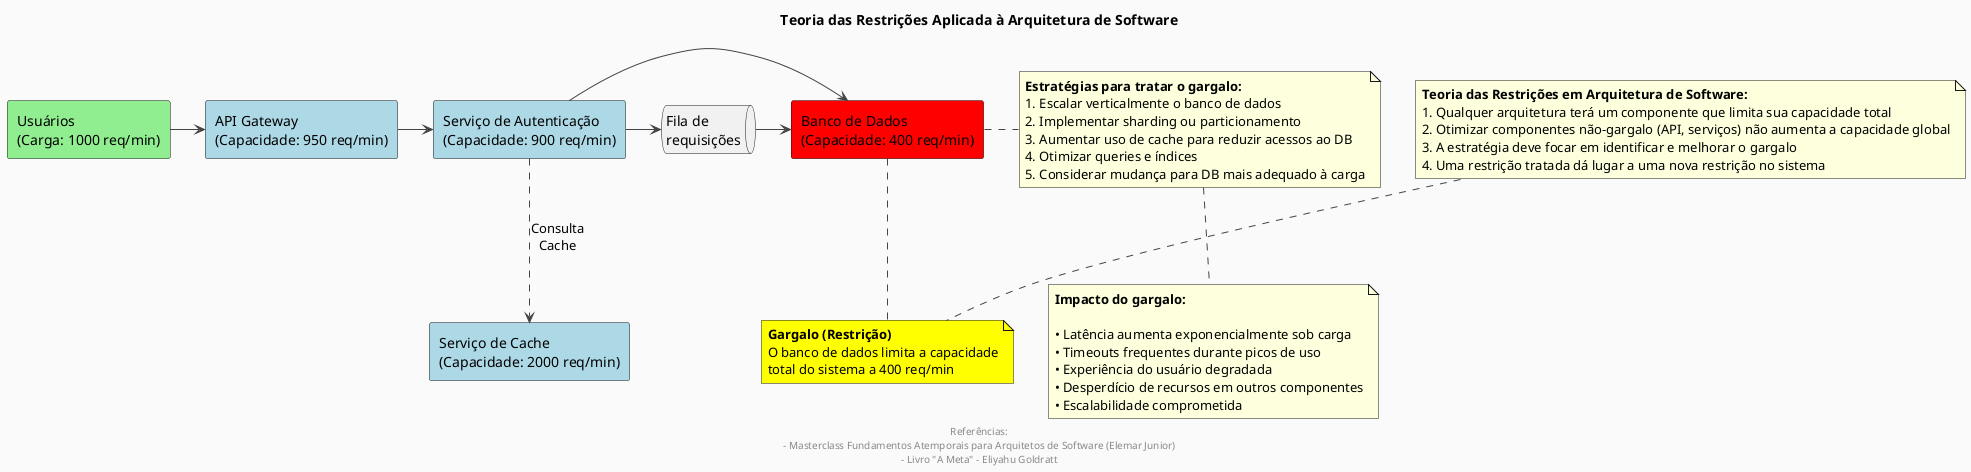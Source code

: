 @startuml Teoria das Restrições na Arquitetura de Software

skinparam {
  ArrowColor #444444
  BackgroundColor #FAFAFA
  BorderColor #444444
}

title Teoria das Restrições Aplicada à Arquitetura de Software

' Definição dos componentes do sistema
rectangle "Usuários\n(Carga: 1000 req/min)" as users #lightgreen
rectangle "API Gateway\n(Capacidade: 950 req/min)" as api #lightblue
rectangle "Serviço de Autenticação\n(Capacidade: 900 req/min)" as auth #lightblue
rectangle "Banco de Dados\n(Capacidade: 400 req/min)" as db #red
rectangle "Serviço de Cache\n(Capacidade: 2000 req/min)" as cache #lightblue

' Fluxo do sistema
users -> api
api -> auth
auth -> db
auth ..> cache : "Consulta\nCache"

' Acúmulo antes do gargalo
queue "Fila de\nrequisições" as dbqueue
auth -> dbqueue
dbqueue -> db

' Notas explicativas
note bottom of db #yellow
  <b>Gargalo (Restrição)</b>
  O banco de dados limita a capacidade
  total do sistema a 400 req/min
end note

note top
  <b>Teoria das Restrições em Arquitetura de Software:</b>
  1. Qualquer arquitetura terá um componente que limita sua capacidade total
  2. Otimizar componentes não-gargalo (API, serviços) não aumenta a capacidade global
  3. A estratégia deve focar em identificar e melhorar o gargalo
  4. Uma restrição tratada dá lugar a uma nova restrição no sistema
end note

' Estratégias de solução
note right of db
  <b>Estratégias para tratar o gargalo:</b>
  1. Escalar verticalmente o banco de dados
  2. Implementar sharding ou particionamento
  3. Aumentar uso de cache para reduzir acessos ao DB
  4. Otimizar queries e índices
  5. Considerar mudança para DB mais adequado à carga
end note

' Efeitos de um sistema não otimizado
note bottom
  <b>Impacto do gargalo:</b>
  
  • Latência aumenta exponencialmente sob carga
  • Timeouts frequentes durante picos de uso
  • Experiência do usuário degradada
  • Desperdício de recursos em outros componentes
  • Escalabilidade comprometida
end note

footer
  Referências:
  - Masterclass Fundamentos Atemporais para Arquitetos de Software (Elemar Junior)
  - Livro "A Meta" - Eliyahu Goldratt
endfooter

@enduml